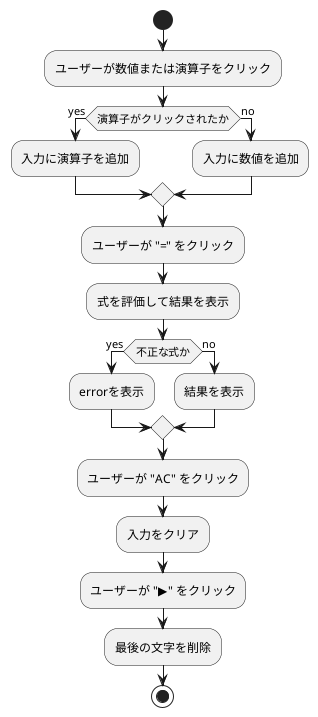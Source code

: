 @startuml
start
:ユーザーが数値または演算子をクリック;
if (演算子がクリックされたか) then (yes)
  :入力に演算子を追加;
else (no)
  :入力に数値を追加;
endif

:ユーザーが "=" をクリック;
:式を評価して結果を表示;
if (不正な式か) then (yes)
  :errorを表示;
else (no)
  :結果を表示;
endif

:ユーザーが "AC" をクリック;
:入力をクリア;

:ユーザーが "▶️" をクリック;
:最後の文字を削除;
stop
@enduml
